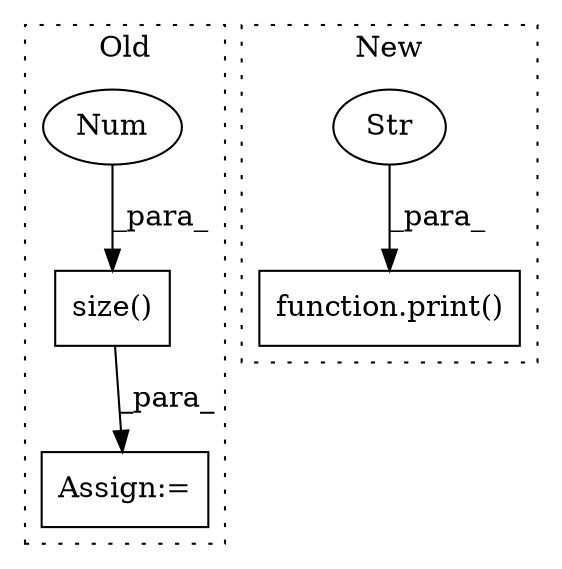 digraph G {
subgraph cluster0 {
1 [label="size()" a="75" s="1678,1686" l="7,1" shape="box"];
4 [label="Num" a="76" s="1685" l="1" shape="ellipse"];
5 [label="Assign:=" a="68" s="1668" l="3" shape="box"];
label = "Old";
style="dotted";
}
subgraph cluster1 {
2 [label="function.print()" a="75" s="2415,2439" l="6,1" shape="box"];
3 [label="Str" a="66" s="2421" l="10" shape="ellipse"];
label = "New";
style="dotted";
}
1 -> 5 [label="_para_"];
3 -> 2 [label="_para_"];
4 -> 1 [label="_para_"];
}